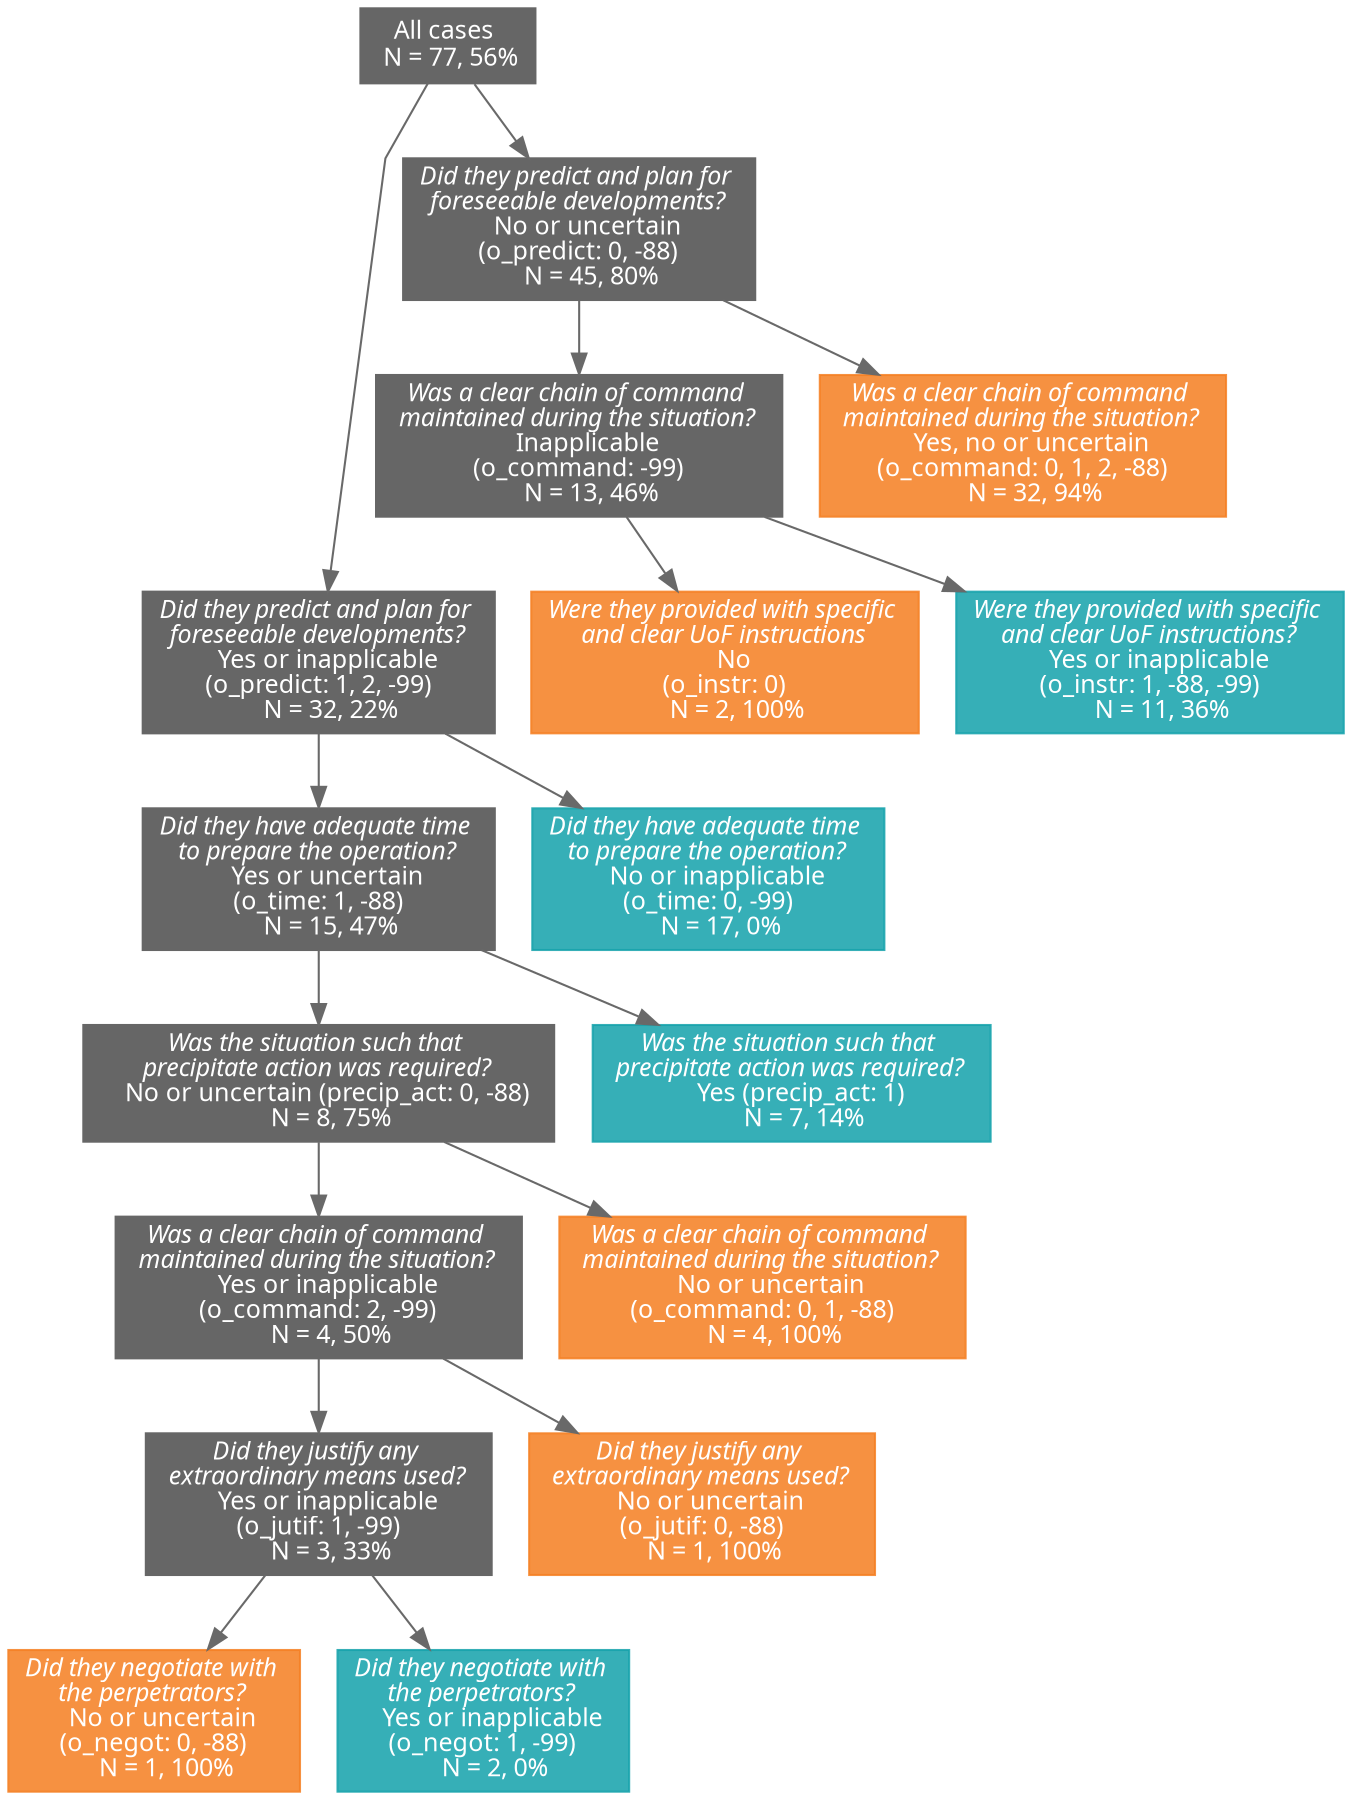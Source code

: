strict digraph cases_op_tree_graph {
  graph [fontname = calibri, 
        fontsize = 12,
        splines = polyline,
        layout = dot,
        overlap = false]
  
  #All nodes
  node [shape = box,
        style = filled,
        fontname = calibri, 
        fontsize = 12,
        fontcolor = white,
        fillcolor = "#666666",
        color = "#666666",
        group = decision]
  
  //////////////      
  // Inner nodes
  all [label = "All cases \n N = 77, 56%"]
  
  o_predict1 [label = <<i>Did they predict and plan for <br/> foreseeable developments?</i> <br/>
    Yes or inapplicable <br/> (o_predict: 1, 2, -99) <br/>
    N = 32, 22%>]
  
  o_predict2 [label = <<i>Did they predict and plan for <br/> foreseeable developments?</i> <br/>
    No or uncertain <br/> (o_predict: 0, -88) <br/>
    N = 45, 80%>]

  o_time2 [label = <<i>Did they have adequate time <br/> to prepare the operation?</i> <br/>
    Yes or uncertain <br/> (o_time: 1, -88) <br/>
    N = 15, 47%>]
  
  o_command1 [label = <<i>Was a clear chain of command <br/> maintained during the situation?</i> <br/>
    Inapplicable <br/> (o_command: -99) <br/>
    N = 13, 46%>]
  
  precip_act2 [label = <<i>Was the situation such that <br/> precipitate action was required?</i> <br/>
    No or uncertain (precip_act: 0, -88) <br/>
    N = 8, 75%>]
  
  o_command3 [label = <<i>Was a clear chain of command <br/> maintained during the situation?</i> <br/>
    Yes or inapplicable <br/> (o_command: 2, -99) <br/>
    N = 4, 50%>]
  
  o_justif1 [label = <<i>Did they justify any <br/> extraordinary means used?</i> <br/>
    Yes or inapplicable <br/> (o_jutif: 1, -99) <br/>
    N = 3, 33%>]
  
  /////////////////////
  //Positive leaf nodes
  node [fillcolor = "#F48024DD",
        color = "#F48024DD",
        group = leaf]
  
  o_command2 [label = <<i>Was a clear chain of command <br/> maintained during the situation?</i> <br/>
    Yes, no or uncertain <br/> (o_command: 0, 1, 2, -88) <br/>
    N = 32, 94%>]
  
  o_instr2 [label = <<i>Were they provided with specific <br/> and clear UoF instructions</i> <br/>
    No <br/> (o_instr: 0) <br/>
    N = 2, 100%>]
  
  o_command4 [label = <<i>Was a clear chain of command <br/> maintained during the situation?</i> <br/>
    No or uncertain <br/> (o_command: 0, 1, -88) <br/>
    N = 4, 100%>]
    
  o_justif2 [label = <<i>Did they justify any <br/> extraordinary means used?</i> <br/>
    No or uncertain <br/> (o_jutif: 0, -88) <br/>
    N = 1, 100%>]
    
  o_negot2 [label = <<i>Did they negotiate with <br/> the perpetrators?</i> <br/>
    No or uncertain <br/> (o_negot: 0, -88) <br/>
    N = 1, 100%>]
    
  //////////////////////
  // Negative leaf nodes
  node [fillcolor = "#18A3ACDD",
        color = "#18A3ACDD",
        group = leaf]
        
  o_time1 [label = <<i>Did they have adequate time <br/> to prepare the operation?</i> <br/>
    No or inapplicable <br/> (o_time: 0, -99) <br/>
    N = 17, 0%>]
  
  precip_act1 [label = <<i>Was the situation such that <br/> precipitate action was required?</i> <br/>
    Yes (precip_act: 1) <br/>
    N = 7, 14%>]
    
  o_instr1 [label = <<i>Were they provided with specific <br/> and clear UoF instructions?</i> <br/>
    Yes or inapplicable <br/> (o_instr: 1, -88, -99) <br/>
    N = 11, 36%>]
    
  o_negot1 [label = <<i>Did they negotiate with <br/> the perpetrators?</i> <br/>
    Yes or inapplicable <br/> (o_negot: 1, -99) <br/>
    N = 2, 0%>]
    
  //Edges
  edge [color = dimgray,
        arrowhead = normal]
        
  all -> { o_predict1, o_predict2 }
  o_predict2 -> { o_command1, o_command2 }
  o_command1 -> { o_instr1, o_instr2 }
  
  o_predict1 -> { o_time1, o_time2 }
  o_time2 -> { precip_act1, precip_act2 }
  precip_act2 -> { o_command3, o_command4 }
  o_command3 -> { o_justif1, o_justif2 }
  o_justif1 -> { o_negot1, o_negot2 }
  
  o_command1 -> o_predict1 [style=invis] #Consider removing
}